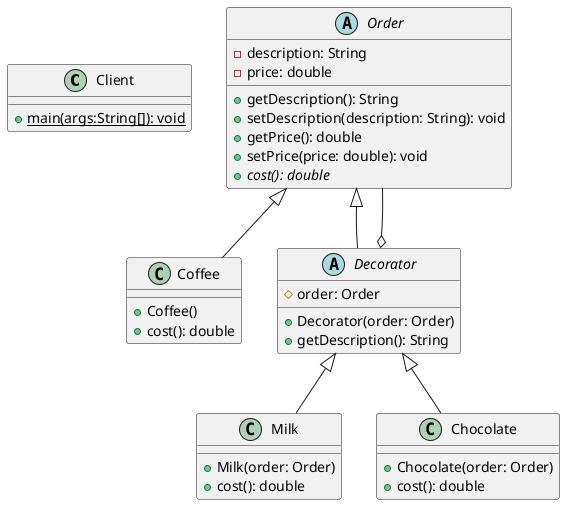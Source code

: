 @startuml
'https://plantuml.com/class-diagram

class Client {
    {static}+main(args:String[]): void
}

abstract class Order {
    -description: String
    -price: double

    +getDescription(): String
    +setDescription(description: String): void
    +getPrice(): double
    +setPrice(price: double): void
    +{abstract}cost(): double
}

class Coffee extends Order {
    +Coffee()
    +cost(): double
}

abstract class Decorator extends Order {
    #order: Order
    +Decorator(order: Order)
    +getDescription(): String
}

class Milk extends Decorator {
    +Milk(order: Order)
    +cost(): double
}

class Chocolate extends Decorator {
    +Chocolate(order: Order)
    +cost(): double
}

Order --o Decorator

@enduml